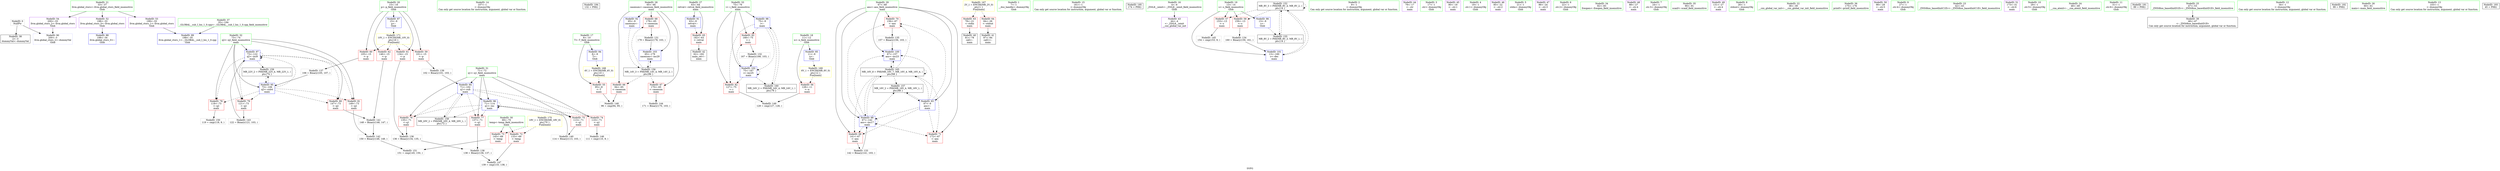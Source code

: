 digraph "SVFG" {
	label="SVFG";

	Node0x56348af24530 [shape=record,color=grey,label="{NodeID: 0\nNullPtr}"];
	Node0x56348af24530 -> Node0x56348af3bf30[style=solid];
	Node0x56348af24530 -> Node0x56348af3fba0[style=solid];
	Node0x56348af3c880 [shape=record,color=blue,label="{NodeID: 97\n73\<--122\nq2\<--inc9\nmain\n}"];
	Node0x56348af3c880 -> Node0x56348af3f0c0[style=dashed];
	Node0x56348af3c880 -> Node0x56348af3f190[style=dashed];
	Node0x56348af3c880 -> Node0x56348af3f260[style=dashed];
	Node0x56348af3c880 -> Node0x56348af3f330[style=dashed];
	Node0x56348af3c880 -> Node0x56348af3c880[style=dashed];
	Node0x56348af3c880 -> Node0x56348af4b6d0[style=dashed];
	Node0x56348af3abf0 [shape=record,color=green,label="{NodeID: 14\n107\<--1\n\<--dummyObj\nCan only get source location for instruction, argument, global var or function.}"];
	Node0x56348af574f0 [shape=record,color=black,label="{NodeID: 194\n132 = PHI()\n}"];
	Node0x56348af3b650 [shape=record,color=green,label="{NodeID: 28\n65\<--66\ncasenum\<--casenum_field_insensitive\nmain\n}"];
	Node0x56348af3b650 -> Node0x56348af3e700[style=solid];
	Node0x56348af3b650 -> Node0x56348af3e7d0[style=solid];
	Node0x56348af3b650 -> Node0x56348af3e8a0[style=solid];
	Node0x56348af3b650 -> Node0x56348af3fd70[style=solid];
	Node0x56348af3b650 -> Node0x56348af3cd60[style=solid];
	Node0x56348af3c2d0 [shape=record,color=black,label="{NodeID: 42\n62\<--182\nmain_ret\<--\nmain\n}"];
	Node0x56348af3d150 [shape=record,color=grey,label="{NodeID: 139\n102 = Binary(101, 103, )\n}"];
	Node0x56348af3d150 -> Node0x56348af3ff10[style=solid];
	Node0x56348af3dee0 [shape=record,color=red,label="{NodeID: 56\n128\<--11\n\<--n\nmain\n}"];
	Node0x56348af3dee0 -> Node0x56348af446d0[style=solid];
	Node0x56348af3ea40 [shape=record,color=red,label="{NodeID: 70\n156\<--67\n\<--ans\nmain\n}"];
	Node0x56348af3ea40 -> Node0x56348af42a00[style=solid];
	Node0x56348af4ded0 [shape=record,color=yellow,style=double,label="{NodeID: 167\n2V_1 = ENCHI(MR_2V_0)\npts\{1 \}\nFun[main]}"];
	Node0x56348af4ded0 -> Node0x56348af3e490[style=dashed];
	Node0x56348af4ded0 -> Node0x56348af3e560[style=dashed];
	Node0x56348af3f5a0 [shape=record,color=blue,label="{NodeID: 84\n8\<--9\nT\<--\nGlob }"];
	Node0x56348af3f5a0 -> Node0x56348af4e9f0[style=dashed];
	Node0x56348af23640 [shape=record,color=green,label="{NodeID: 1\n7\<--1\n__dso_handle\<--dummyObj\nGlob }"];
	Node0x56348af3c950 [shape=record,color=blue,label="{NodeID: 98\n75\<--9\ni\<--\nmain\n}"];
	Node0x56348af3c950 -> Node0x56348af3f400[style=dashed];
	Node0x56348af3c950 -> Node0x56348af3f4d0[style=dashed];
	Node0x56348af3c950 -> Node0x56348af3cc90[style=dashed];
	Node0x56348af3c950 -> Node0x56348af4bbd0[style=dashed];
	Node0x56348af3ac80 [shape=record,color=green,label="{NodeID: 15\n161\<--1\n\<--dummyObj\nCan only get source location for instruction, argument, global var or function.}"];
	Node0x56348af400b0 [shape=record,color=black,label="{NodeID: 195\n174 = PHI()\n}"];
	Node0x56348af3b720 [shape=record,color=green,label="{NodeID: 29\n67\<--68\nans\<--ans_field_insensitive\nmain\n}"];
	Node0x56348af3b720 -> Node0x56348af3e970[style=solid];
	Node0x56348af3b720 -> Node0x56348af3ea40[style=solid];
	Node0x56348af3b720 -> Node0x56348af3eb10[style=solid];
	Node0x56348af3b720 -> Node0x56348af3fe40[style=solid];
	Node0x56348af3b720 -> Node0x56348af3ca20[style=solid];
	Node0x56348af3b720 -> Node0x56348af3caf0[style=solid];
	Node0x56348af3c3a0 [shape=record,color=purple,label="{NodeID: 43\n44\<--4\n\<--_ZStL8__ioinit\n__cxx_global_var_init\n}"];
	Node0x56348af3d2d0 [shape=record,color=grey,label="{NodeID: 140\n114 = Binary(113, 103, )\n}"];
	Node0x56348af3d2d0 -> Node0x56348af3c7b0[style=solid];
	Node0x56348af3dfb0 [shape=record,color=red,label="{NodeID: 57\n153\<--13\n\<--s\nmain\n}"];
	Node0x56348af3dfb0 -> Node0x56348af440d0[style=solid];
	Node0x56348af3eb10 [shape=record,color=red,label="{NodeID: 71\n172\<--67\n\<--ans\nmain\n}"];
	Node0x56348af4e9f0 [shape=record,color=yellow,style=double,label="{NodeID: 168\n4V_1 = ENCHI(MR_4V_0)\npts\{10 \}\nFun[main]}"];
	Node0x56348af4e9f0 -> Node0x56348af3de10[style=dashed];
	Node0x56348af3f6a0 [shape=record,color=blue,label="{NodeID: 85\n11\<--9\nn\<--\nGlob }"];
	Node0x56348af3f6a0 -> Node0x56348af4ead0[style=dashed];
	Node0x56348af25cb0 [shape=record,color=green,label="{NodeID: 2\n9\<--1\n\<--dummyObj\nCan only get source location for instruction, argument, global var or function.}"];
	Node0x56348af3ca20 [shape=record,color=blue,label="{NodeID: 99\n67\<--142\nans\<--inc17\nmain\n}"];
	Node0x56348af3ca20 -> Node0x56348af3e970[style=dashed];
	Node0x56348af3ca20 -> Node0x56348af3ea40[style=dashed];
	Node0x56348af3ca20 -> Node0x56348af3eb10[style=dashed];
	Node0x56348af3ca20 -> Node0x56348af3ca20[style=dashed];
	Node0x56348af3ca20 -> Node0x56348af3caf0[style=dashed];
	Node0x56348af3ca20 -> Node0x56348af4acd0[style=dashed];
	Node0x56348af3ca20 -> Node0x56348af4d4d0[style=dashed];
	Node0x56348af3ad10 [shape=record,color=green,label="{NodeID: 16\n4\<--6\n_ZStL8__ioinit\<--_ZStL8__ioinit_field_insensitive\nGlob }"];
	Node0x56348af3ad10 -> Node0x56348af3c3a0[style=solid];
	Node0x56348af3b7f0 [shape=record,color=green,label="{NodeID: 30\n69\<--70\ntemp\<--temp_field_insensitive\nmain\n}"];
	Node0x56348af3b7f0 -> Node0x56348af3ebe0[style=solid];
	Node0x56348af3b7f0 -> Node0x56348af3ecb0[style=solid];
	Node0x56348af3c470 [shape=record,color=purple,label="{NodeID: 44\n79\<--17\n\<--.str\nmain\n}"];
	Node0x56348af3d450 [shape=record,color=grey,label="{NodeID: 141\n148 = Binary(146, 147, )\n}"];
	Node0x56348af3d450 -> Node0x56348af3d5d0[style=solid];
	Node0x56348af3e080 [shape=record,color=red,label="{NodeID: 58\n159\<--13\n\<--s\nmain\n}"];
	Node0x56348af3e080 -> Node0x56348af42880[style=solid];
	Node0x56348af4a2d0 [shape=record,color=black,label="{NodeID: 155\nMR_8V_2 = PHI(MR_8V_3, MR_8V_1, )\npts\{14 \}\n}"];
	Node0x56348af4a2d0 -> Node0x56348af493d0[style=dashed];
	Node0x56348af3ebe0 [shape=record,color=red,label="{NodeID: 72\n133\<--69\n\<--temp\nmain\n}"];
	Node0x56348af3ebe0 -> Node0x56348af443d0[style=solid];
	Node0x56348af4ead0 [shape=record,color=yellow,style=double,label="{NodeID: 169\n6V_1 = ENCHI(MR_6V_0)\npts\{12 \}\nFun[main]}"];
	Node0x56348af4ead0 -> Node0x56348af3dee0[style=dashed];
	Node0x56348af3f7a0 [shape=record,color=blue,label="{NodeID: 86\n13\<--9\ns\<--\nGlob }"];
	Node0x56348af3f7a0 -> Node0x56348af4a2d0[style=dashed];
	Node0x56348af24e00 [shape=record,color=green,label="{NodeID: 3\n17\<--1\n.str\<--dummyObj\nGlob }"];
	Node0x56348af3caf0 [shape=record,color=blue,label="{NodeID: 100\n67\<--157\nans\<--inc23\nmain\n}"];
	Node0x56348af3caf0 -> Node0x56348af4d4d0[style=dashed];
	Node0x56348af3ada0 [shape=record,color=green,label="{NodeID: 17\n8\<--10\nT\<--T_field_insensitive\nGlob }"];
	Node0x56348af3ada0 -> Node0x56348af3de10[style=solid];
	Node0x56348af3ada0 -> Node0x56348af3f5a0[style=solid];
	Node0x56348af3b8c0 [shape=record,color=green,label="{NodeID: 31\n71\<--72\nq1\<--q1_field_insensitive\nmain\n}"];
	Node0x56348af3b8c0 -> Node0x56348af3ed80[style=solid];
	Node0x56348af3b8c0 -> Node0x56348af3ee50[style=solid];
	Node0x56348af3b8c0 -> Node0x56348af3ef20[style=solid];
	Node0x56348af3b8c0 -> Node0x56348af3eff0[style=solid];
	Node0x56348af3b8c0 -> Node0x56348af3ff10[style=solid];
	Node0x56348af3b8c0 -> Node0x56348af3c7b0[style=solid];
	Node0x56348af3c540 [shape=record,color=purple,label="{NodeID: 45\n80\<--19\n\<--.str.1\nmain\n}"];
	Node0x56348af3d5d0 [shape=record,color=grey,label="{NodeID: 142\n150 = Binary(148, 149, )\n}"];
	Node0x56348af3d5d0 -> Node0x56348af449d0[style=solid];
	Node0x56348af3e150 [shape=record,color=red,label="{NodeID: 59\n101\<--15\n\<--p\nmain\n}"];
	Node0x56348af3e150 -> Node0x56348af3d150[style=solid];
	Node0x56348af4a7d0 [shape=record,color=black,label="{NodeID: 156\nMR_14V_3 = PHI(MR_14V_4, MR_14V_2, )\npts\{66 \}\n}"];
	Node0x56348af4a7d0 -> Node0x56348af3e700[style=dashed];
	Node0x56348af4a7d0 -> Node0x56348af3e7d0[style=dashed];
	Node0x56348af4a7d0 -> Node0x56348af3e8a0[style=dashed];
	Node0x56348af4a7d0 -> Node0x56348af3cd60[style=dashed];
	Node0x56348af3ecb0 [shape=record,color=red,label="{NodeID: 73\n145\<--69\n\<--temp\nmain\n}"];
	Node0x56348af3ecb0 -> Node0x56348af449d0[style=solid];
	Node0x56348af3f8a0 [shape=record,color=blue,label="{NodeID: 87\n15\<--9\np\<--\nGlob }"];
	Node0x56348af3f8a0 -> Node0x56348af4ec90[style=dashed];
	Node0x56348af24c80 [shape=record,color=green,label="{NodeID: 4\n19\<--1\n.str.1\<--dummyObj\nGlob }"];
	Node0x56348af3cbc0 [shape=record,color=blue,label="{NodeID: 101\n13\<--160\ns\<--dec\nmain\n}"];
	Node0x56348af3cbc0 -> Node0x56348af493d0[style=dashed];
	Node0x56348af3ae30 [shape=record,color=green,label="{NodeID: 18\n11\<--12\nn\<--n_field_insensitive\nGlob }"];
	Node0x56348af3ae30 -> Node0x56348af3dee0[style=solid];
	Node0x56348af3ae30 -> Node0x56348af3f6a0[style=solid];
	Node0x56348af3b990 [shape=record,color=green,label="{NodeID: 32\n73\<--74\nq2\<--q2_field_insensitive\nmain\n}"];
	Node0x56348af3b990 -> Node0x56348af3f0c0[style=solid];
	Node0x56348af3b990 -> Node0x56348af3f190[style=solid];
	Node0x56348af3b990 -> Node0x56348af3f260[style=solid];
	Node0x56348af3b990 -> Node0x56348af3f330[style=solid];
	Node0x56348af3b990 -> Node0x56348af3ffe0[style=solid];
	Node0x56348af3b990 -> Node0x56348af3c880[style=solid];
	Node0x56348af3c610 [shape=record,color=purple,label="{NodeID: 46\n85\<--22\n\<--.str.2\nmain\n}"];
	Node0x56348af43e50 [shape=record,color=grey,label="{NodeID: 143\n122 = Binary(121, 103, )\n}"];
	Node0x56348af43e50 -> Node0x56348af3c880[style=solid];
	Node0x56348af3e220 [shape=record,color=red,label="{NodeID: 60\n105\<--15\n\<--p\nmain\n}"];
	Node0x56348af3e220 -> Node0x56348af42d00[style=solid];
	Node0x56348af4acd0 [shape=record,color=black,label="{NodeID: 157\nMR_16V_2 = PHI(MR_16V_4, MR_16V_1, )\npts\{68 \}\n}"];
	Node0x56348af4acd0 -> Node0x56348af3fe40[style=dashed];
	Node0x56348af3ed80 [shape=record,color=red,label="{NodeID: 74\n110\<--71\n\<--q1\nmain\n}"];
	Node0x56348af3ed80 -> Node0x56348af44250[style=solid];
	Node0x56348af4ec90 [shape=record,color=yellow,style=double,label="{NodeID: 171\n10V_1 = ENCHI(MR_10V_0)\npts\{16 \}\nFun[main]}"];
	Node0x56348af4ec90 -> Node0x56348af3e150[style=dashed];
	Node0x56348af4ec90 -> Node0x56348af3e220[style=dashed];
	Node0x56348af4ec90 -> Node0x56348af3e2f0[style=dashed];
	Node0x56348af4ec90 -> Node0x56348af3e3c0[style=dashed];
	Node0x56348af3f9a0 [shape=record,color=blue,label="{NodeID: 88\n198\<--34\nllvm.global_ctors_0\<--\nGlob }"];
	Node0x56348af24d10 [shape=record,color=green,label="{NodeID: 5\n21\<--1\nstdin\<--dummyObj\nGlob }"];
	Node0x56348af3cc90 [shape=record,color=blue,label="{NodeID: 102\n75\<--167\ni\<--inc25\nmain\n}"];
	Node0x56348af3cc90 -> Node0x56348af3f400[style=dashed];
	Node0x56348af3cc90 -> Node0x56348af3f4d0[style=dashed];
	Node0x56348af3cc90 -> Node0x56348af3cc90[style=dashed];
	Node0x56348af3cc90 -> Node0x56348af4bbd0[style=dashed];
	Node0x56348af3af00 [shape=record,color=green,label="{NodeID: 19\n13\<--14\ns\<--s_field_insensitive\nGlob }"];
	Node0x56348af3af00 -> Node0x56348af3dfb0[style=solid];
	Node0x56348af3af00 -> Node0x56348af3e080[style=solid];
	Node0x56348af3af00 -> Node0x56348af3f7a0[style=solid];
	Node0x56348af3af00 -> Node0x56348af3cbc0[style=solid];
	Node0x56348af3ba60 [shape=record,color=green,label="{NodeID: 33\n75\<--76\ni\<--i_field_insensitive\nmain\n}"];
	Node0x56348af3ba60 -> Node0x56348af3f400[style=solid];
	Node0x56348af3ba60 -> Node0x56348af3f4d0[style=solid];
	Node0x56348af3ba60 -> Node0x56348af3c950[style=solid];
	Node0x56348af3ba60 -> Node0x56348af3cc90[style=solid];
	Node0x56348af3c6e0 [shape=record,color=purple,label="{NodeID: 47\n86\<--24\n\<--.str.3\nmain\n}"];
	Node0x56348af43f50 [shape=record,color=grey,label="{NodeID: 144\n171 = Binary(170, 103, )\n}"];
	Node0x56348af3e2f0 [shape=record,color=red,label="{NodeID: 61\n134\<--15\n\<--p\nmain\n}"];
	Node0x56348af3e2f0 -> Node0x56348af42b80[style=solid];
	Node0x56348af4b1d0 [shape=record,color=black,label="{NodeID: 158\nMR_20V_2 = PHI(MR_20V_4, MR_20V_1, )\npts\{72 \}\n}"];
	Node0x56348af4b1d0 -> Node0x56348af3ff10[style=dashed];
	Node0x56348af3ee50 [shape=record,color=red,label="{NodeID: 75\n113\<--71\n\<--q1\nmain\n}"];
	Node0x56348af3ee50 -> Node0x56348af3d2d0[style=solid];
	Node0x56348af3faa0 [shape=record,color=blue,label="{NodeID: 89\n199\<--35\nllvm.global_ctors_1\<--_GLOBAL__sub_I_lxx_1_0.cpp\nGlob }"];
	Node0x56348af24980 [shape=record,color=green,label="{NodeID: 6\n22\<--1\n.str.2\<--dummyObj\nGlob }"];
	Node0x56348af3cd60 [shape=record,color=blue,label="{NodeID: 103\n65\<--179\ncasenum\<--inc29\nmain\n}"];
	Node0x56348af3cd60 -> Node0x56348af4a7d0[style=dashed];
	Node0x56348af3afd0 [shape=record,color=green,label="{NodeID: 20\n15\<--16\np\<--p_field_insensitive\nGlob }"];
	Node0x56348af3afd0 -> Node0x56348af3e150[style=solid];
	Node0x56348af3afd0 -> Node0x56348af3e220[style=solid];
	Node0x56348af3afd0 -> Node0x56348af3e2f0[style=solid];
	Node0x56348af3afd0 -> Node0x56348af3e3c0[style=solid];
	Node0x56348af3afd0 -> Node0x56348af3f8a0[style=solid];
	Node0x56348af3bb30 [shape=record,color=green,label="{NodeID: 34\n82\<--83\nfreopen\<--freopen_field_insensitive\n}"];
	Node0x56348af42400 [shape=record,color=grey,label="{NodeID: 131\n179 = Binary(178, 103, )\n}"];
	Node0x56348af42400 -> Node0x56348af3cd60[style=solid];
	Node0x56348af3d7d0 [shape=record,color=purple,label="{NodeID: 48\n88\<--27\n\<--.str.4\nmain\n}"];
	Node0x56348af440d0 [shape=record,color=grey,label="{NodeID: 145\n154 = cmp(153, 9, )\n}"];
	Node0x56348af3e3c0 [shape=record,color=red,label="{NodeID: 62\n146\<--15\n\<--p\nmain\n}"];
	Node0x56348af3e3c0 -> Node0x56348af3d450[style=solid];
	Node0x56348af4b6d0 [shape=record,color=black,label="{NodeID: 159\nMR_22V_2 = PHI(MR_22V_4, MR_22V_1, )\npts\{74 \}\n}"];
	Node0x56348af4b6d0 -> Node0x56348af3ffe0[style=dashed];
	Node0x56348af3ef20 [shape=record,color=red,label="{NodeID: 76\n135\<--71\n\<--q1\nmain\n}"];
	Node0x56348af3ef20 -> Node0x56348af42b80[style=solid];
	Node0x56348af3fba0 [shape=record,color=blue, style = dotted,label="{NodeID: 90\n200\<--3\nllvm.global_ctors_2\<--dummyVal\nGlob }"];
	Node0x56348af24a10 [shape=record,color=green,label="{NodeID: 7\n24\<--1\n.str.3\<--dummyObj\nGlob }"];
	Node0x56348af3b0a0 [shape=record,color=green,label="{NodeID: 21\n33\<--37\nllvm.global_ctors\<--llvm.global_ctors_field_insensitive\nGlob }"];
	Node0x56348af3b0a0 -> Node0x56348af3db10[style=solid];
	Node0x56348af3b0a0 -> Node0x56348af3dc10[style=solid];
	Node0x56348af3b0a0 -> Node0x56348af3dd10[style=solid];
	Node0x56348af3bc30 [shape=record,color=green,label="{NodeID: 35\n90\<--91\nscanf\<--scanf_field_insensitive\n}"];
	Node0x56348af42580 [shape=record,color=grey,label="{NodeID: 132\n167 = Binary(166, 103, )\n}"];
	Node0x56348af42580 -> Node0x56348af3cc90[style=solid];
	Node0x56348af3d8a0 [shape=record,color=purple,label="{NodeID: 49\n131\<--27\n\<--.str.4\nmain\n}"];
	Node0x56348af44250 [shape=record,color=grey,label="{NodeID: 146\n111 = cmp(110, 9, )\n}"];
	Node0x56348af3e490 [shape=record,color=red,label="{NodeID: 63\n78\<--21\n\<--stdin\nmain\n}"];
	Node0x56348af3e490 -> Node0x56348af3c130[style=solid];
	Node0x56348af4bbd0 [shape=record,color=black,label="{NodeID: 160\nMR_24V_2 = PHI(MR_24V_4, MR_24V_1, )\npts\{76 \}\n}"];
	Node0x56348af4bbd0 -> Node0x56348af3c950[style=dashed];
	Node0x56348af3eff0 [shape=record,color=red,label="{NodeID: 77\n137\<--71\n\<--q1\nmain\n}"];
	Node0x56348af3eff0 -> Node0x56348af3cfd0[style=solid];
	Node0x56348af3fca0 [shape=record,color=blue,label="{NodeID: 91\n63\<--9\nretval\<--\nmain\n}"];
	Node0x56348af3fca0 -> Node0x56348af3e630[style=dashed];
	Node0x56348af24aa0 [shape=record,color=green,label="{NodeID: 8\n26\<--1\nstdout\<--dummyObj\nGlob }"];
	Node0x56348af3b170 [shape=record,color=green,label="{NodeID: 22\n38\<--39\n__cxx_global_var_init\<--__cxx_global_var_init_field_insensitive\n}"];
	Node0x56348af3bd30 [shape=record,color=green,label="{NodeID: 36\n175\<--176\nprintf\<--printf_field_insensitive\n}"];
	Node0x56348af42700 [shape=record,color=grey,label="{NodeID: 133\n142 = Binary(141, 103, )\n}"];
	Node0x56348af42700 -> Node0x56348af3ca20[style=solid];
	Node0x56348af3d970 [shape=record,color=purple,label="{NodeID: 50\n98\<--29\n\<--.str.5\nmain\n}"];
	Node0x56348af443d0 [shape=record,color=grey,label="{NodeID: 147\n139 = cmp(133, 138, )\n}"];
	Node0x56348af3e560 [shape=record,color=red,label="{NodeID: 64\n84\<--26\n\<--stdout\nmain\n}"];
	Node0x56348af3e560 -> Node0x56348af3c200[style=solid];
	Node0x56348af3f0c0 [shape=record,color=red,label="{NodeID: 78\n118\<--73\n\<--q2\nmain\n}"];
	Node0x56348af3f0c0 -> Node0x56348af44850[style=solid];
	Node0x56348af4f010 [shape=record,color=yellow,style=double,label="{NodeID: 175\n18V_1 = ENCHI(MR_18V_0)\npts\{70 \}\nFun[main]}"];
	Node0x56348af4f010 -> Node0x56348af3ebe0[style=dashed];
	Node0x56348af4f010 -> Node0x56348af3ecb0[style=dashed];
	Node0x56348af3fd70 [shape=record,color=blue,label="{NodeID: 92\n65\<--9\ncasenum\<--\nmain\n}"];
	Node0x56348af3fd70 -> Node0x56348af4a7d0[style=dashed];
	Node0x56348af24b30 [shape=record,color=green,label="{NodeID: 9\n27\<--1\n.str.4\<--dummyObj\nGlob }"];
	Node0x56348af3b240 [shape=record,color=green,label="{NodeID: 23\n42\<--43\n_ZNSt8ios_base4InitC1Ev\<--_ZNSt8ios_base4InitC1Ev_field_insensitive\n}"];
	Node0x56348af3be30 [shape=record,color=green,label="{NodeID: 37\n35\<--194\n_GLOBAL__sub_I_lxx_1_0.cpp\<--_GLOBAL__sub_I_lxx_1_0.cpp_field_insensitive\n}"];
	Node0x56348af3be30 -> Node0x56348af3faa0[style=solid];
	Node0x56348af42880 [shape=record,color=grey,label="{NodeID: 134\n160 = Binary(159, 161, )\n}"];
	Node0x56348af42880 -> Node0x56348af3cbc0[style=solid];
	Node0x56348af3da40 [shape=record,color=purple,label="{NodeID: 51\n173\<--31\n\<--.str.6\nmain\n}"];
	Node0x56348af44550 [shape=record,color=grey,label="{NodeID: 148\n96 = cmp(94, 95, )\n}"];
	Node0x56348af3e630 [shape=record,color=red,label="{NodeID: 65\n182\<--63\n\<--retval\nmain\n}"];
	Node0x56348af3e630 -> Node0x56348af3c2d0[style=solid];
	Node0x56348af3f190 [shape=record,color=red,label="{NodeID: 79\n121\<--73\n\<--q2\nmain\n}"];
	Node0x56348af3f190 -> Node0x56348af43e50[style=solid];
	Node0x56348af3fe40 [shape=record,color=blue,label="{NodeID: 93\n67\<--9\nans\<--\nmain\n}"];
	Node0x56348af3fe40 -> Node0x56348af3e970[style=dashed];
	Node0x56348af3fe40 -> Node0x56348af3ea40[style=dashed];
	Node0x56348af3fe40 -> Node0x56348af3eb10[style=dashed];
	Node0x56348af3fe40 -> Node0x56348af3ca20[style=dashed];
	Node0x56348af3fe40 -> Node0x56348af3caf0[style=dashed];
	Node0x56348af3fe40 -> Node0x56348af4acd0[style=dashed];
	Node0x56348af3fe40 -> Node0x56348af4d4d0[style=dashed];
	Node0x56348af246d0 [shape=record,color=green,label="{NodeID: 10\n29\<--1\n.str.5\<--dummyObj\nGlob }"];
	Node0x56348af3b310 [shape=record,color=green,label="{NodeID: 24\n48\<--49\n__cxa_atexit\<--__cxa_atexit_field_insensitive\n}"];
	Node0x56348af3bf30 [shape=record,color=black,label="{NodeID: 38\n2\<--3\ndummyVal\<--dummyVal\n}"];
	Node0x56348af42a00 [shape=record,color=grey,label="{NodeID: 135\n157 = Binary(156, 103, )\n}"];
	Node0x56348af42a00 -> Node0x56348af3caf0[style=solid];
	Node0x56348af3db10 [shape=record,color=purple,label="{NodeID: 52\n198\<--33\nllvm.global_ctors_0\<--llvm.global_ctors\nGlob }"];
	Node0x56348af3db10 -> Node0x56348af3f9a0[style=solid];
	Node0x56348af446d0 [shape=record,color=grey,label="{NodeID: 149\n129 = cmp(127, 128, )\n}"];
	Node0x56348af3e700 [shape=record,color=red,label="{NodeID: 66\n94\<--65\n\<--casenum\nmain\n}"];
	Node0x56348af3e700 -> Node0x56348af44550[style=solid];
	Node0x56348af3f260 [shape=record,color=red,label="{NodeID: 80\n147\<--73\n\<--q2\nmain\n}"];
	Node0x56348af3f260 -> Node0x56348af3d450[style=solid];
	Node0x56348af3ff10 [shape=record,color=blue,label="{NodeID: 94\n71\<--102\nq1\<--sub\nmain\n}"];
	Node0x56348af3ff10 -> Node0x56348af3ed80[style=dashed];
	Node0x56348af3ff10 -> Node0x56348af3ee50[style=dashed];
	Node0x56348af3ff10 -> Node0x56348af3ef20[style=dashed];
	Node0x56348af3ff10 -> Node0x56348af3eff0[style=dashed];
	Node0x56348af3ff10 -> Node0x56348af3c7b0[style=dashed];
	Node0x56348af3ff10 -> Node0x56348af4b1d0[style=dashed];
	Node0x56348af24760 [shape=record,color=green,label="{NodeID: 11\n31\<--1\n.str.6\<--dummyObj\nGlob }"];
	Node0x56348af57c50 [shape=record,color=black,label="{NodeID: 191\n89 = PHI()\n}"];
	Node0x56348af3b3e0 [shape=record,color=green,label="{NodeID: 25\n47\<--53\n_ZNSt8ios_base4InitD1Ev\<--_ZNSt8ios_base4InitD1Ev_field_insensitive\n}"];
	Node0x56348af3b3e0 -> Node0x56348af3c030[style=solid];
	Node0x56348af3c030 [shape=record,color=black,label="{NodeID: 39\n46\<--47\n\<--_ZNSt8ios_base4InitD1Ev\nCan only get source location for instruction, argument, global var or function.}"];
	Node0x56348af42b80 [shape=record,color=grey,label="{NodeID: 136\n136 = Binary(134, 135, )\n}"];
	Node0x56348af42b80 -> Node0x56348af3cfd0[style=solid];
	Node0x56348af3dc10 [shape=record,color=purple,label="{NodeID: 53\n199\<--33\nllvm.global_ctors_1\<--llvm.global_ctors\nGlob }"];
	Node0x56348af3dc10 -> Node0x56348af3faa0[style=solid];
	Node0x56348af44850 [shape=record,color=grey,label="{NodeID: 150\n119 = cmp(118, 9, )\n}"];
	Node0x56348af3e7d0 [shape=record,color=red,label="{NodeID: 67\n170\<--65\n\<--casenum\nmain\n}"];
	Node0x56348af3e7d0 -> Node0x56348af43f50[style=solid];
	Node0x56348af3f330 [shape=record,color=red,label="{NodeID: 81\n149\<--73\n\<--q2\nmain\n}"];
	Node0x56348af3f330 -> Node0x56348af3d5d0[style=solid];
	Node0x56348af3ffe0 [shape=record,color=blue,label="{NodeID: 95\n73\<--106\nq2\<--sub4\nmain\n}"];
	Node0x56348af3ffe0 -> Node0x56348af3f0c0[style=dashed];
	Node0x56348af3ffe0 -> Node0x56348af3f190[style=dashed];
	Node0x56348af3ffe0 -> Node0x56348af3f260[style=dashed];
	Node0x56348af3ffe0 -> Node0x56348af3f330[style=dashed];
	Node0x56348af3ffe0 -> Node0x56348af3c880[style=dashed];
	Node0x56348af3ffe0 -> Node0x56348af4b6d0[style=dashed];
	Node0x56348af247f0 [shape=record,color=green,label="{NodeID: 12\n34\<--1\n\<--dummyObj\nCan only get source location for instruction, argument, global var or function.}"];
	Node0x56348af572f0 [shape=record,color=black,label="{NodeID: 192\n99 = PHI()\n}"];
	Node0x56348af3b4b0 [shape=record,color=green,label="{NodeID: 26\n60\<--61\nmain\<--main_field_insensitive\n}"];
	Node0x56348af3c130 [shape=record,color=black,label="{NodeID: 40\n81\<--78\ncall\<--\nmain\n}"];
	Node0x56348af42d00 [shape=record,color=grey,label="{NodeID: 137\n106 = Binary(105, 107, )\n}"];
	Node0x56348af42d00 -> Node0x56348af3ffe0[style=solid];
	Node0x56348af3dd10 [shape=record,color=purple,label="{NodeID: 54\n200\<--33\nllvm.global_ctors_2\<--llvm.global_ctors\nGlob }"];
	Node0x56348af3dd10 -> Node0x56348af3fba0[style=solid];
	Node0x56348af449d0 [shape=record,color=grey,label="{NodeID: 151\n151 = cmp(145, 150, )\n}"];
	Node0x56348af3e8a0 [shape=record,color=red,label="{NodeID: 68\n178\<--65\n\<--casenum\nmain\n}"];
	Node0x56348af3e8a0 -> Node0x56348af42400[style=solid];
	Node0x56348af4d4d0 [shape=record,color=black,label="{NodeID: 165\nMR_16V_8 = PHI(MR_16V_7, MR_16V_4, MR_16V_4, )\npts\{68 \}\n}"];
	Node0x56348af4d4d0 -> Node0x56348af3e970[style=dashed];
	Node0x56348af4d4d0 -> Node0x56348af3ea40[style=dashed];
	Node0x56348af4d4d0 -> Node0x56348af3eb10[style=dashed];
	Node0x56348af4d4d0 -> Node0x56348af3ca20[style=dashed];
	Node0x56348af4d4d0 -> Node0x56348af3caf0[style=dashed];
	Node0x56348af4d4d0 -> Node0x56348af4acd0[style=dashed];
	Node0x56348af4d4d0 -> Node0x56348af4d4d0[style=dashed];
	Node0x56348af3f400 [shape=record,color=red,label="{NodeID: 82\n127\<--75\n\<--i\nmain\n}"];
	Node0x56348af3f400 -> Node0x56348af446d0[style=solid];
	Node0x56348af3c7b0 [shape=record,color=blue,label="{NodeID: 96\n71\<--114\nq1\<--inc\nmain\n}"];
	Node0x56348af3c7b0 -> Node0x56348af3ed80[style=dashed];
	Node0x56348af3c7b0 -> Node0x56348af3ee50[style=dashed];
	Node0x56348af3c7b0 -> Node0x56348af3ef20[style=dashed];
	Node0x56348af3c7b0 -> Node0x56348af3eff0[style=dashed];
	Node0x56348af3c7b0 -> Node0x56348af3c7b0[style=dashed];
	Node0x56348af3c7b0 -> Node0x56348af4b1d0[style=dashed];
	Node0x56348af3ab60 [shape=record,color=green,label="{NodeID: 13\n103\<--1\n\<--dummyObj\nCan only get source location for instruction, argument, global var or function.}"];
	Node0x56348af573f0 [shape=record,color=black,label="{NodeID: 193\n45 = PHI()\n}"];
	Node0x56348af3b580 [shape=record,color=green,label="{NodeID: 27\n63\<--64\nretval\<--retval_field_insensitive\nmain\n}"];
	Node0x56348af3b580 -> Node0x56348af3e630[style=solid];
	Node0x56348af3b580 -> Node0x56348af3fca0[style=solid];
	Node0x56348af3c200 [shape=record,color=black,label="{NodeID: 41\n87\<--84\ncall1\<--\nmain\n}"];
	Node0x56348af3cfd0 [shape=record,color=grey,label="{NodeID: 138\n138 = Binary(136, 137, )\n}"];
	Node0x56348af3cfd0 -> Node0x56348af443d0[style=solid];
	Node0x56348af3de10 [shape=record,color=red,label="{NodeID: 55\n95\<--8\n\<--T\nmain\n}"];
	Node0x56348af3de10 -> Node0x56348af44550[style=solid];
	Node0x56348af493d0 [shape=record,color=black,label="{NodeID: 152\nMR_8V_3 = PHI(MR_8V_4, MR_8V_2, )\npts\{14 \}\n}"];
	Node0x56348af493d0 -> Node0x56348af3dfb0[style=dashed];
	Node0x56348af493d0 -> Node0x56348af3e080[style=dashed];
	Node0x56348af493d0 -> Node0x56348af3cbc0[style=dashed];
	Node0x56348af493d0 -> Node0x56348af493d0[style=dashed];
	Node0x56348af493d0 -> Node0x56348af4a2d0[style=dashed];
	Node0x56348af3e970 [shape=record,color=red,label="{NodeID: 69\n141\<--67\n\<--ans\nmain\n}"];
	Node0x56348af3e970 -> Node0x56348af42700[style=solid];
	Node0x56348af3f4d0 [shape=record,color=red,label="{NodeID: 83\n166\<--75\n\<--i\nmain\n}"];
	Node0x56348af3f4d0 -> Node0x56348af42580[style=solid];
}
